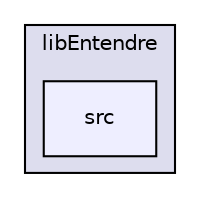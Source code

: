 digraph "libEntendre/src" {
  compound=true
  node [ fontsize="10", fontname="Helvetica"];
  edge [ labelfontsize="10", labelfontname="Helvetica"];
  subgraph clusterdir_0046457646a26b20011a0320efd87146 {
    graph [ bgcolor="#ddddee", pencolor="black", label="libEntendre" fontname="Helvetica", fontsize="10", URL="dir_0046457646a26b20011a0320efd87146.html"]
  dir_26be09dfed5334972df21c3756db0da7 [shape=box, label="src", style="filled", fillcolor="#eeeeff", pencolor="black", URL="dir_26be09dfed5334972df21c3756db0da7.html"];
  }
}
